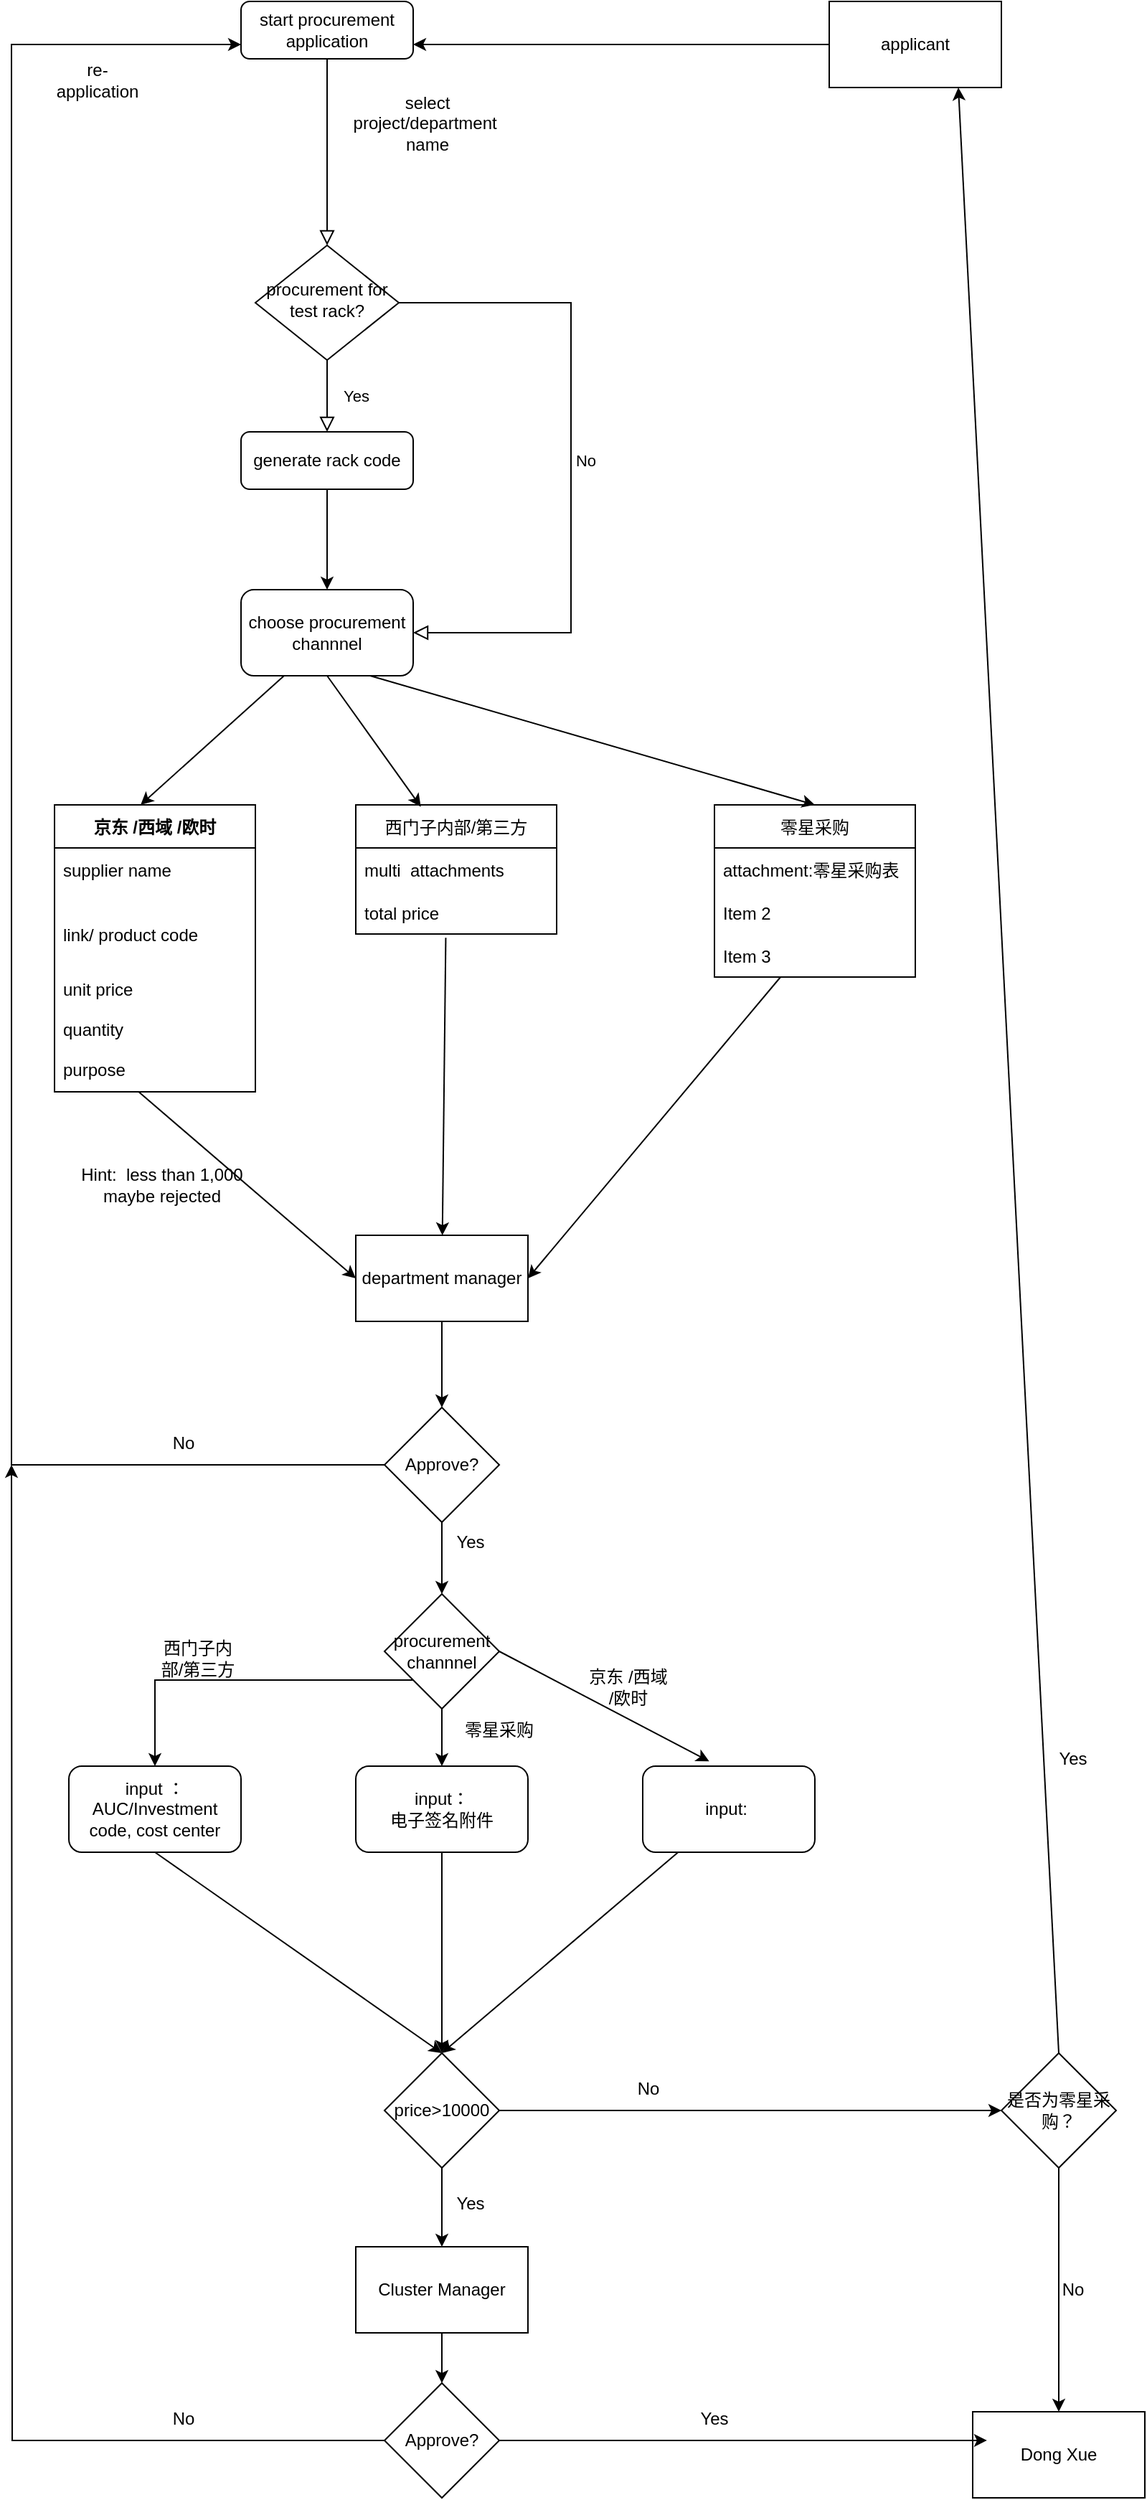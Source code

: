 <mxfile version="20.0.4" type="github">
  <diagram id="C5RBs43oDa-KdzZeNtuy" name="Page-1">
    <mxGraphModel dx="1849" dy="436" grid="1" gridSize="10" guides="1" tooltips="1" connect="1" arrows="1" fold="1" page="1" pageScale="1" pageWidth="827" pageHeight="1169" math="0" shadow="0">
      <root>
        <mxCell id="WIyWlLk6GJQsqaUBKTNV-0" />
        <mxCell id="WIyWlLk6GJQsqaUBKTNV-1" parent="WIyWlLk6GJQsqaUBKTNV-0" />
        <mxCell id="WIyWlLk6GJQsqaUBKTNV-2" value="" style="rounded=0;html=1;jettySize=auto;orthogonalLoop=1;fontSize=11;endArrow=block;endFill=0;endSize=8;strokeWidth=1;shadow=0;labelBackgroundColor=none;edgeStyle=orthogonalEdgeStyle;" parent="WIyWlLk6GJQsqaUBKTNV-1" source="WIyWlLk6GJQsqaUBKTNV-3" target="WIyWlLk6GJQsqaUBKTNV-6" edge="1">
          <mxGeometry relative="1" as="geometry" />
        </mxCell>
        <mxCell id="WIyWlLk6GJQsqaUBKTNV-3" value="start procurement application" style="rounded=1;whiteSpace=wrap;html=1;fontSize=12;glass=0;strokeWidth=1;shadow=0;" parent="WIyWlLk6GJQsqaUBKTNV-1" vertex="1">
          <mxGeometry x="160" width="120" height="40" as="geometry" />
        </mxCell>
        <mxCell id="WIyWlLk6GJQsqaUBKTNV-4" value="Yes" style="rounded=0;html=1;jettySize=auto;orthogonalLoop=1;fontSize=11;endArrow=block;endFill=0;endSize=8;strokeWidth=1;shadow=0;labelBackgroundColor=none;edgeStyle=orthogonalEdgeStyle;entryX=0.5;entryY=0;entryDx=0;entryDy=0;" parent="WIyWlLk6GJQsqaUBKTNV-1" source="WIyWlLk6GJQsqaUBKTNV-6" target="WIyWlLk6GJQsqaUBKTNV-11" edge="1">
          <mxGeometry y="20" relative="1" as="geometry">
            <mxPoint as="offset" />
            <mxPoint x="220" y="290" as="targetPoint" />
          </mxGeometry>
        </mxCell>
        <mxCell id="WIyWlLk6GJQsqaUBKTNV-5" value="No" style="edgeStyle=orthogonalEdgeStyle;rounded=0;html=1;jettySize=auto;orthogonalLoop=1;fontSize=11;endArrow=block;endFill=0;endSize=8;strokeWidth=1;shadow=0;labelBackgroundColor=none;entryX=1;entryY=0.5;entryDx=0;entryDy=0;" parent="WIyWlLk6GJQsqaUBKTNV-1" source="WIyWlLk6GJQsqaUBKTNV-6" target="ZzFBc4L-XgL4VMwVt-X--0" edge="1">
          <mxGeometry y="10" relative="1" as="geometry">
            <mxPoint as="offset" />
            <mxPoint x="390" y="460" as="targetPoint" />
            <Array as="points">
              <mxPoint x="390" y="210" />
              <mxPoint x="390" y="440" />
            </Array>
          </mxGeometry>
        </mxCell>
        <mxCell id="WIyWlLk6GJQsqaUBKTNV-6" value="procurement&amp;nbsp;for test rack?" style="rhombus;whiteSpace=wrap;html=1;shadow=0;fontFamily=Helvetica;fontSize=12;align=center;strokeWidth=1;spacing=6;spacingTop=-4;" parent="WIyWlLk6GJQsqaUBKTNV-1" vertex="1">
          <mxGeometry x="170" y="170" width="100" height="80" as="geometry" />
        </mxCell>
        <mxCell id="ZzFBc4L-XgL4VMwVt-X--1" value="" style="edgeStyle=orthogonalEdgeStyle;rounded=0;orthogonalLoop=1;jettySize=auto;html=1;" edge="1" parent="WIyWlLk6GJQsqaUBKTNV-1" source="WIyWlLk6GJQsqaUBKTNV-11" target="ZzFBc4L-XgL4VMwVt-X--0">
          <mxGeometry relative="1" as="geometry" />
        </mxCell>
        <mxCell id="WIyWlLk6GJQsqaUBKTNV-11" value="generate rack code" style="rounded=1;whiteSpace=wrap;html=1;fontSize=12;glass=0;strokeWidth=1;shadow=0;" parent="WIyWlLk6GJQsqaUBKTNV-1" vertex="1">
          <mxGeometry x="160" y="300" width="120" height="40" as="geometry" />
        </mxCell>
        <mxCell id="ZzFBc4L-XgL4VMwVt-X--0" value="choose procurement channnel" style="whiteSpace=wrap;html=1;rounded=1;glass=0;strokeWidth=1;shadow=0;" vertex="1" parent="WIyWlLk6GJQsqaUBKTNV-1">
          <mxGeometry x="160" y="410" width="120" height="60" as="geometry" />
        </mxCell>
        <mxCell id="ZzFBc4L-XgL4VMwVt-X--4" value="" style="endArrow=classic;html=1;rounded=0;exitX=0.25;exitY=1;exitDx=0;exitDy=0;" edge="1" parent="WIyWlLk6GJQsqaUBKTNV-1" source="ZzFBc4L-XgL4VMwVt-X--0">
          <mxGeometry width="50" height="50" relative="1" as="geometry">
            <mxPoint x="250" y="530" as="sourcePoint" />
            <mxPoint x="90" y="560" as="targetPoint" />
          </mxGeometry>
        </mxCell>
        <mxCell id="ZzFBc4L-XgL4VMwVt-X--5" value="京东 /西域 /欧时" style="swimlane;fontStyle=1;childLayout=stackLayout;horizontal=1;startSize=30;horizontalStack=0;resizeParent=1;resizeParentMax=0;resizeLast=0;collapsible=1;marginBottom=0;" vertex="1" parent="WIyWlLk6GJQsqaUBKTNV-1">
          <mxGeometry x="30" y="560" width="140" height="200" as="geometry" />
        </mxCell>
        <mxCell id="ZzFBc4L-XgL4VMwVt-X--6" value="supplier name" style="text;strokeColor=none;fillColor=none;align=left;verticalAlign=middle;spacingLeft=4;spacingRight=4;overflow=hidden;points=[[0,0.5],[1,0.5]];portConstraint=eastwest;rotatable=0;" vertex="1" parent="ZzFBc4L-XgL4VMwVt-X--5">
          <mxGeometry y="30" width="140" height="30" as="geometry" />
        </mxCell>
        <mxCell id="ZzFBc4L-XgL4VMwVt-X--7" value="link/ product code" style="text;strokeColor=none;fillColor=none;align=left;verticalAlign=middle;spacingLeft=4;spacingRight=4;overflow=hidden;points=[[0,0.5],[1,0.5]];portConstraint=eastwest;rotatable=0;" vertex="1" parent="ZzFBc4L-XgL4VMwVt-X--5">
          <mxGeometry y="60" width="140" height="60" as="geometry" />
        </mxCell>
        <mxCell id="ZzFBc4L-XgL4VMwVt-X--8" value="unit price&#xa;&#xa;quantity&#xa;&#xa;purpose&#xa;&#xa;&#xa;&#xa;&#xa;&#xa;&#xa;" style="text;strokeColor=none;fillColor=none;align=left;verticalAlign=middle;spacingLeft=4;spacingRight=4;overflow=hidden;points=[[0,0.5],[1,0.5]];portConstraint=eastwest;rotatable=0;" vertex="1" parent="ZzFBc4L-XgL4VMwVt-X--5">
          <mxGeometry y="120" width="140" height="80" as="geometry" />
        </mxCell>
        <mxCell id="ZzFBc4L-XgL4VMwVt-X--11" value="西门子内部/第三方" style="swimlane;fontStyle=0;childLayout=stackLayout;horizontal=1;startSize=30;horizontalStack=0;resizeParent=1;resizeParentMax=0;resizeLast=0;collapsible=1;marginBottom=0;" vertex="1" parent="WIyWlLk6GJQsqaUBKTNV-1">
          <mxGeometry x="240" y="560" width="140" height="90" as="geometry" />
        </mxCell>
        <mxCell id="ZzFBc4L-XgL4VMwVt-X--12" value="multi  attachments" style="text;strokeColor=none;fillColor=none;align=left;verticalAlign=middle;spacingLeft=4;spacingRight=4;overflow=hidden;points=[[0,0.5],[1,0.5]];portConstraint=eastwest;rotatable=0;" vertex="1" parent="ZzFBc4L-XgL4VMwVt-X--11">
          <mxGeometry y="30" width="140" height="30" as="geometry" />
        </mxCell>
        <mxCell id="ZzFBc4L-XgL4VMwVt-X--13" value="total price" style="text;strokeColor=none;fillColor=none;align=left;verticalAlign=middle;spacingLeft=4;spacingRight=4;overflow=hidden;points=[[0,0.5],[1,0.5]];portConstraint=eastwest;rotatable=0;" vertex="1" parent="ZzFBc4L-XgL4VMwVt-X--11">
          <mxGeometry y="60" width="140" height="30" as="geometry" />
        </mxCell>
        <mxCell id="ZzFBc4L-XgL4VMwVt-X--15" value="select project/department&amp;nbsp; name" style="text;html=1;strokeColor=none;fillColor=none;align=center;verticalAlign=middle;whiteSpace=wrap;rounded=0;" vertex="1" parent="WIyWlLk6GJQsqaUBKTNV-1">
          <mxGeometry x="230" y="70" width="120" height="30" as="geometry" />
        </mxCell>
        <mxCell id="ZzFBc4L-XgL4VMwVt-X--16" value="" style="endArrow=classic;html=1;rounded=0;exitX=0.5;exitY=1;exitDx=0;exitDy=0;entryX=0.324;entryY=0.015;entryDx=0;entryDy=0;entryPerimeter=0;" edge="1" parent="WIyWlLk6GJQsqaUBKTNV-1" source="ZzFBc4L-XgL4VMwVt-X--0" target="ZzFBc4L-XgL4VMwVt-X--11">
          <mxGeometry width="50" height="50" relative="1" as="geometry">
            <mxPoint x="200" y="540" as="sourcePoint" />
            <mxPoint x="250" y="490" as="targetPoint" />
          </mxGeometry>
        </mxCell>
        <mxCell id="ZzFBc4L-XgL4VMwVt-X--17" value="零星采购" style="swimlane;fontStyle=0;childLayout=stackLayout;horizontal=1;startSize=30;horizontalStack=0;resizeParent=1;resizeParentMax=0;resizeLast=0;collapsible=1;marginBottom=0;" vertex="1" parent="WIyWlLk6GJQsqaUBKTNV-1">
          <mxGeometry x="490" y="560" width="140" height="120" as="geometry" />
        </mxCell>
        <mxCell id="ZzFBc4L-XgL4VMwVt-X--18" value="attachment:零星采购表" style="text;strokeColor=none;fillColor=none;align=left;verticalAlign=middle;spacingLeft=4;spacingRight=4;overflow=hidden;points=[[0,0.5],[1,0.5]];portConstraint=eastwest;rotatable=0;" vertex="1" parent="ZzFBc4L-XgL4VMwVt-X--17">
          <mxGeometry y="30" width="140" height="30" as="geometry" />
        </mxCell>
        <mxCell id="ZzFBc4L-XgL4VMwVt-X--19" value="Item 2" style="text;strokeColor=none;fillColor=none;align=left;verticalAlign=middle;spacingLeft=4;spacingRight=4;overflow=hidden;points=[[0,0.5],[1,0.5]];portConstraint=eastwest;rotatable=0;" vertex="1" parent="ZzFBc4L-XgL4VMwVt-X--17">
          <mxGeometry y="60" width="140" height="30" as="geometry" />
        </mxCell>
        <mxCell id="ZzFBc4L-XgL4VMwVt-X--20" value="Item 3" style="text;strokeColor=none;fillColor=none;align=left;verticalAlign=middle;spacingLeft=4;spacingRight=4;overflow=hidden;points=[[0,0.5],[1,0.5]];portConstraint=eastwest;rotatable=0;" vertex="1" parent="ZzFBc4L-XgL4VMwVt-X--17">
          <mxGeometry y="90" width="140" height="30" as="geometry" />
        </mxCell>
        <mxCell id="ZzFBc4L-XgL4VMwVt-X--21" value="" style="endArrow=classic;html=1;rounded=0;exitX=0.75;exitY=1;exitDx=0;exitDy=0;entryX=0.5;entryY=0;entryDx=0;entryDy=0;" edge="1" parent="WIyWlLk6GJQsqaUBKTNV-1" source="ZzFBc4L-XgL4VMwVt-X--0" target="ZzFBc4L-XgL4VMwVt-X--17">
          <mxGeometry width="50" height="50" relative="1" as="geometry">
            <mxPoint x="360" y="540" as="sourcePoint" />
            <mxPoint x="410" y="490" as="targetPoint" />
          </mxGeometry>
        </mxCell>
        <mxCell id="ZzFBc4L-XgL4VMwVt-X--31" style="edgeStyle=orthogonalEdgeStyle;rounded=0;orthogonalLoop=1;jettySize=auto;html=1;entryX=0.5;entryY=0;entryDx=0;entryDy=0;" edge="1" parent="WIyWlLk6GJQsqaUBKTNV-1" source="ZzFBc4L-XgL4VMwVt-X--22" target="ZzFBc4L-XgL4VMwVt-X--28">
          <mxGeometry relative="1" as="geometry" />
        </mxCell>
        <mxCell id="ZzFBc4L-XgL4VMwVt-X--22" value="department manager" style="rounded=0;whiteSpace=wrap;html=1;" vertex="1" parent="WIyWlLk6GJQsqaUBKTNV-1">
          <mxGeometry x="240" y="860" width="120" height="60" as="geometry" />
        </mxCell>
        <mxCell id="ZzFBc4L-XgL4VMwVt-X--23" value="" style="endArrow=classic;html=1;rounded=0;exitX=0.419;exitY=1;exitDx=0;exitDy=0;exitPerimeter=0;entryX=0;entryY=0.5;entryDx=0;entryDy=0;" edge="1" parent="WIyWlLk6GJQsqaUBKTNV-1" source="ZzFBc4L-XgL4VMwVt-X--8" target="ZzFBc4L-XgL4VMwVt-X--22">
          <mxGeometry width="50" height="50" relative="1" as="geometry">
            <mxPoint x="90" y="820" as="sourcePoint" />
            <mxPoint x="140" y="770" as="targetPoint" />
          </mxGeometry>
        </mxCell>
        <mxCell id="ZzFBc4L-XgL4VMwVt-X--24" value="Hint:&amp;nbsp; less than 1,000 maybe rejected" style="text;html=1;strokeColor=none;fillColor=none;align=center;verticalAlign=middle;whiteSpace=wrap;rounded=0;" vertex="1" parent="WIyWlLk6GJQsqaUBKTNV-1">
          <mxGeometry x="40" y="810" width="130" height="30" as="geometry" />
        </mxCell>
        <mxCell id="ZzFBc4L-XgL4VMwVt-X--26" value="" style="endArrow=classic;html=1;rounded=0;exitX=0.448;exitY=1.089;exitDx=0;exitDy=0;exitPerimeter=0;" edge="1" parent="WIyWlLk6GJQsqaUBKTNV-1" source="ZzFBc4L-XgL4VMwVt-X--13" target="ZzFBc4L-XgL4VMwVt-X--22">
          <mxGeometry width="50" height="50" relative="1" as="geometry">
            <mxPoint x="130" y="940" as="sourcePoint" />
            <mxPoint x="180" y="890" as="targetPoint" />
          </mxGeometry>
        </mxCell>
        <mxCell id="ZzFBc4L-XgL4VMwVt-X--27" value="" style="endArrow=classic;html=1;rounded=0;exitX=0.329;exitY=1;exitDx=0;exitDy=0;exitPerimeter=0;entryX=1;entryY=0.5;entryDx=0;entryDy=0;" edge="1" parent="WIyWlLk6GJQsqaUBKTNV-1" source="ZzFBc4L-XgL4VMwVt-X--20" target="ZzFBc4L-XgL4VMwVt-X--22">
          <mxGeometry width="50" height="50" relative="1" as="geometry">
            <mxPoint x="480" y="780" as="sourcePoint" />
            <mxPoint x="530" y="730" as="targetPoint" />
          </mxGeometry>
        </mxCell>
        <mxCell id="ZzFBc4L-XgL4VMwVt-X--29" style="edgeStyle=orthogonalEdgeStyle;rounded=0;orthogonalLoop=1;jettySize=auto;html=1;entryX=0;entryY=0.75;entryDx=0;entryDy=0;" edge="1" parent="WIyWlLk6GJQsqaUBKTNV-1" source="ZzFBc4L-XgL4VMwVt-X--28" target="WIyWlLk6GJQsqaUBKTNV-3">
          <mxGeometry relative="1" as="geometry">
            <mxPoint x="20" y="30" as="targetPoint" />
            <Array as="points">
              <mxPoint y="1020" />
              <mxPoint y="30" />
            </Array>
          </mxGeometry>
        </mxCell>
        <mxCell id="ZzFBc4L-XgL4VMwVt-X--34" style="edgeStyle=orthogonalEdgeStyle;rounded=0;orthogonalLoop=1;jettySize=auto;html=1;exitX=0.5;exitY=1;exitDx=0;exitDy=0;entryX=0.5;entryY=0;entryDx=0;entryDy=0;" edge="1" parent="WIyWlLk6GJQsqaUBKTNV-1" source="ZzFBc4L-XgL4VMwVt-X--28" target="ZzFBc4L-XgL4VMwVt-X--33">
          <mxGeometry relative="1" as="geometry" />
        </mxCell>
        <mxCell id="ZzFBc4L-XgL4VMwVt-X--28" value="Approve?" style="rhombus;whiteSpace=wrap;html=1;" vertex="1" parent="WIyWlLk6GJQsqaUBKTNV-1">
          <mxGeometry x="260" y="980" width="80" height="80" as="geometry" />
        </mxCell>
        <mxCell id="ZzFBc4L-XgL4VMwVt-X--30" value="No" style="text;html=1;strokeColor=none;fillColor=none;align=center;verticalAlign=middle;whiteSpace=wrap;rounded=0;" vertex="1" parent="WIyWlLk6GJQsqaUBKTNV-1">
          <mxGeometry x="90" y="990" width="60" height="30" as="geometry" />
        </mxCell>
        <mxCell id="ZzFBc4L-XgL4VMwVt-X--37" style="edgeStyle=orthogonalEdgeStyle;rounded=0;orthogonalLoop=1;jettySize=auto;html=1;exitX=0;exitY=1;exitDx=0;exitDy=0;entryX=0.5;entryY=0;entryDx=0;entryDy=0;" edge="1" parent="WIyWlLk6GJQsqaUBKTNV-1" source="ZzFBc4L-XgL4VMwVt-X--33" target="ZzFBc4L-XgL4VMwVt-X--36">
          <mxGeometry relative="1" as="geometry" />
        </mxCell>
        <mxCell id="ZzFBc4L-XgL4VMwVt-X--43" style="edgeStyle=orthogonalEdgeStyle;rounded=0;orthogonalLoop=1;jettySize=auto;html=1;exitX=0.5;exitY=1;exitDx=0;exitDy=0;entryX=0.5;entryY=0;entryDx=0;entryDy=0;" edge="1" parent="WIyWlLk6GJQsqaUBKTNV-1" source="ZzFBc4L-XgL4VMwVt-X--33" target="ZzFBc4L-XgL4VMwVt-X--42">
          <mxGeometry relative="1" as="geometry" />
        </mxCell>
        <mxCell id="ZzFBc4L-XgL4VMwVt-X--33" value="procurement channnel" style="rhombus;whiteSpace=wrap;html=1;" vertex="1" parent="WIyWlLk6GJQsqaUBKTNV-1">
          <mxGeometry x="260" y="1110" width="80" height="80" as="geometry" />
        </mxCell>
        <mxCell id="ZzFBc4L-XgL4VMwVt-X--35" value="Yes" style="text;html=1;strokeColor=none;fillColor=none;align=center;verticalAlign=middle;whiteSpace=wrap;rounded=0;" vertex="1" parent="WIyWlLk6GJQsqaUBKTNV-1">
          <mxGeometry x="290" y="1059" width="60" height="30" as="geometry" />
        </mxCell>
        <mxCell id="ZzFBc4L-XgL4VMwVt-X--36" value="input ： AUC/Investment code, cost center" style="rounded=1;whiteSpace=wrap;html=1;" vertex="1" parent="WIyWlLk6GJQsqaUBKTNV-1">
          <mxGeometry x="40" y="1230" width="120" height="60" as="geometry" />
        </mxCell>
        <mxCell id="ZzFBc4L-XgL4VMwVt-X--39" value="&lt;span style=&quot;&quot;&gt;西门子内部/第三方&lt;/span&gt;" style="text;html=1;strokeColor=none;fillColor=none;align=center;verticalAlign=middle;whiteSpace=wrap;rounded=0;" vertex="1" parent="WIyWlLk6GJQsqaUBKTNV-1">
          <mxGeometry x="100" y="1140" width="60" height="30" as="geometry" />
        </mxCell>
        <mxCell id="ZzFBc4L-XgL4VMwVt-X--40" value="Dong Xue" style="rounded=0;whiteSpace=wrap;html=1;" vertex="1" parent="WIyWlLk6GJQsqaUBKTNV-1">
          <mxGeometry x="670" y="1680" width="120" height="60" as="geometry" />
        </mxCell>
        <mxCell id="ZzFBc4L-XgL4VMwVt-X--42" value="input：&lt;br&gt;电子签名附件" style="rounded=1;whiteSpace=wrap;html=1;" vertex="1" parent="WIyWlLk6GJQsqaUBKTNV-1">
          <mxGeometry x="240" y="1230" width="120" height="60" as="geometry" />
        </mxCell>
        <mxCell id="ZzFBc4L-XgL4VMwVt-X--44" value="零星采购" style="text;html=1;strokeColor=none;fillColor=none;align=center;verticalAlign=middle;whiteSpace=wrap;rounded=0;" vertex="1" parent="WIyWlLk6GJQsqaUBKTNV-1">
          <mxGeometry x="310" y="1190" width="60" height="30" as="geometry" />
        </mxCell>
        <mxCell id="ZzFBc4L-XgL4VMwVt-X--45" value="input:&amp;nbsp;" style="rounded=1;whiteSpace=wrap;html=1;" vertex="1" parent="WIyWlLk6GJQsqaUBKTNV-1">
          <mxGeometry x="440" y="1230" width="120" height="60" as="geometry" />
        </mxCell>
        <mxCell id="ZzFBc4L-XgL4VMwVt-X--46" value="" style="endArrow=classic;html=1;rounded=0;exitX=1;exitY=0.5;exitDx=0;exitDy=0;entryX=0.386;entryY=-0.056;entryDx=0;entryDy=0;entryPerimeter=0;" edge="1" parent="WIyWlLk6GJQsqaUBKTNV-1" source="ZzFBc4L-XgL4VMwVt-X--33" target="ZzFBc4L-XgL4VMwVt-X--45">
          <mxGeometry width="50" height="50" relative="1" as="geometry">
            <mxPoint x="360" y="1180" as="sourcePoint" />
            <mxPoint x="410" y="1130" as="targetPoint" />
          </mxGeometry>
        </mxCell>
        <mxCell id="ZzFBc4L-XgL4VMwVt-X--47" value="京东 /西域 /欧时" style="text;html=1;strokeColor=none;fillColor=none;align=center;verticalAlign=middle;whiteSpace=wrap;rounded=0;" vertex="1" parent="WIyWlLk6GJQsqaUBKTNV-1">
          <mxGeometry x="400" y="1160" width="60" height="30" as="geometry" />
        </mxCell>
        <mxCell id="ZzFBc4L-XgL4VMwVt-X--60" style="edgeStyle=orthogonalEdgeStyle;rounded=0;orthogonalLoop=1;jettySize=auto;html=1;exitX=1;exitY=0.5;exitDx=0;exitDy=0;entryX=0;entryY=0.5;entryDx=0;entryDy=0;" edge="1" parent="WIyWlLk6GJQsqaUBKTNV-1" source="ZzFBc4L-XgL4VMwVt-X--48" target="ZzFBc4L-XgL4VMwVt-X--53">
          <mxGeometry relative="1" as="geometry" />
        </mxCell>
        <mxCell id="ZzFBc4L-XgL4VMwVt-X--66" style="edgeStyle=orthogonalEdgeStyle;rounded=0;orthogonalLoop=1;jettySize=auto;html=1;exitX=0.5;exitY=1;exitDx=0;exitDy=0;entryX=0.5;entryY=0;entryDx=0;entryDy=0;" edge="1" parent="WIyWlLk6GJQsqaUBKTNV-1" source="ZzFBc4L-XgL4VMwVt-X--48" target="ZzFBc4L-XgL4VMwVt-X--65">
          <mxGeometry relative="1" as="geometry" />
        </mxCell>
        <mxCell id="ZzFBc4L-XgL4VMwVt-X--48" value="price&amp;gt;10000" style="rhombus;whiteSpace=wrap;html=1;" vertex="1" parent="WIyWlLk6GJQsqaUBKTNV-1">
          <mxGeometry x="260" y="1430" width="80" height="80" as="geometry" />
        </mxCell>
        <mxCell id="ZzFBc4L-XgL4VMwVt-X--49" value="" style="endArrow=classic;html=1;rounded=0;exitX=0.5;exitY=1;exitDx=0;exitDy=0;entryX=0.5;entryY=0;entryDx=0;entryDy=0;" edge="1" parent="WIyWlLk6GJQsqaUBKTNV-1" source="ZzFBc4L-XgL4VMwVt-X--36" target="ZzFBc4L-XgL4VMwVt-X--48">
          <mxGeometry width="50" height="50" relative="1" as="geometry">
            <mxPoint x="110" y="1360" as="sourcePoint" />
            <mxPoint x="160" y="1310" as="targetPoint" />
          </mxGeometry>
        </mxCell>
        <mxCell id="ZzFBc4L-XgL4VMwVt-X--50" value="" style="endArrow=classic;html=1;rounded=0;exitX=0.5;exitY=1;exitDx=0;exitDy=0;entryX=0.5;entryY=0;entryDx=0;entryDy=0;" edge="1" parent="WIyWlLk6GJQsqaUBKTNV-1" source="ZzFBc4L-XgL4VMwVt-X--42" target="ZzFBc4L-XgL4VMwVt-X--48">
          <mxGeometry width="50" height="50" relative="1" as="geometry">
            <mxPoint x="290" y="1380" as="sourcePoint" />
            <mxPoint x="340" y="1330" as="targetPoint" />
          </mxGeometry>
        </mxCell>
        <mxCell id="ZzFBc4L-XgL4VMwVt-X--51" value="" style="endArrow=classic;html=1;rounded=0;" edge="1" parent="WIyWlLk6GJQsqaUBKTNV-1" source="ZzFBc4L-XgL4VMwVt-X--45">
          <mxGeometry width="50" height="50" relative="1" as="geometry">
            <mxPoint x="450" y="1410" as="sourcePoint" />
            <mxPoint x="300" y="1430" as="targetPoint" />
          </mxGeometry>
        </mxCell>
        <mxCell id="ZzFBc4L-XgL4VMwVt-X--53" value="是否为零星采购？" style="rhombus;whiteSpace=wrap;html=1;" vertex="1" parent="WIyWlLk6GJQsqaUBKTNV-1">
          <mxGeometry x="690" y="1430" width="80" height="80" as="geometry" />
        </mxCell>
        <mxCell id="ZzFBc4L-XgL4VMwVt-X--58" style="edgeStyle=orthogonalEdgeStyle;rounded=0;orthogonalLoop=1;jettySize=auto;html=1;exitX=0;exitY=0.5;exitDx=0;exitDy=0;entryX=1;entryY=0.75;entryDx=0;entryDy=0;" edge="1" parent="WIyWlLk6GJQsqaUBKTNV-1" source="ZzFBc4L-XgL4VMwVt-X--55" target="WIyWlLk6GJQsqaUBKTNV-3">
          <mxGeometry relative="1" as="geometry" />
        </mxCell>
        <mxCell id="ZzFBc4L-XgL4VMwVt-X--55" value="applicant" style="rounded=0;whiteSpace=wrap;html=1;" vertex="1" parent="WIyWlLk6GJQsqaUBKTNV-1">
          <mxGeometry x="570" width="120" height="60" as="geometry" />
        </mxCell>
        <mxCell id="ZzFBc4L-XgL4VMwVt-X--56" value="re-application" style="text;html=1;strokeColor=none;fillColor=none;align=center;verticalAlign=middle;whiteSpace=wrap;rounded=0;" vertex="1" parent="WIyWlLk6GJQsqaUBKTNV-1">
          <mxGeometry x="30" y="40" width="60" height="30" as="geometry" />
        </mxCell>
        <mxCell id="ZzFBc4L-XgL4VMwVt-X--59" value="No" style="text;html=1;strokeColor=none;fillColor=none;align=center;verticalAlign=middle;whiteSpace=wrap;rounded=0;" vertex="1" parent="WIyWlLk6GJQsqaUBKTNV-1">
          <mxGeometry x="414" y="1440" width="60" height="30" as="geometry" />
        </mxCell>
        <mxCell id="ZzFBc4L-XgL4VMwVt-X--61" value="" style="endArrow=classic;html=1;rounded=0;entryX=0.5;entryY=0;entryDx=0;entryDy=0;exitX=0.5;exitY=1;exitDx=0;exitDy=0;" edge="1" parent="WIyWlLk6GJQsqaUBKTNV-1" source="ZzFBc4L-XgL4VMwVt-X--53" target="ZzFBc4L-XgL4VMwVt-X--40">
          <mxGeometry width="50" height="50" relative="1" as="geometry">
            <mxPoint x="730" y="1520" as="sourcePoint" />
            <mxPoint x="580" y="1560" as="targetPoint" />
          </mxGeometry>
        </mxCell>
        <mxCell id="ZzFBc4L-XgL4VMwVt-X--62" value="No" style="text;html=1;strokeColor=none;fillColor=none;align=center;verticalAlign=middle;whiteSpace=wrap;rounded=0;" vertex="1" parent="WIyWlLk6GJQsqaUBKTNV-1">
          <mxGeometry x="710" y="1580" width="60" height="30" as="geometry" />
        </mxCell>
        <mxCell id="ZzFBc4L-XgL4VMwVt-X--63" value="" style="endArrow=classic;html=1;rounded=0;exitX=0.5;exitY=0;exitDx=0;exitDy=0;entryX=0.75;entryY=1;entryDx=0;entryDy=0;" edge="1" parent="WIyWlLk6GJQsqaUBKTNV-1" source="ZzFBc4L-XgL4VMwVt-X--53" target="ZzFBc4L-XgL4VMwVt-X--55">
          <mxGeometry width="50" height="50" relative="1" as="geometry">
            <mxPoint x="710" y="1410" as="sourcePoint" />
            <mxPoint x="760" y="1360" as="targetPoint" />
          </mxGeometry>
        </mxCell>
        <mxCell id="ZzFBc4L-XgL4VMwVt-X--64" value="Yes" style="text;html=1;strokeColor=none;fillColor=none;align=center;verticalAlign=middle;whiteSpace=wrap;rounded=0;" vertex="1" parent="WIyWlLk6GJQsqaUBKTNV-1">
          <mxGeometry x="710" y="1210" width="60" height="30" as="geometry" />
        </mxCell>
        <mxCell id="ZzFBc4L-XgL4VMwVt-X--68" style="edgeStyle=orthogonalEdgeStyle;rounded=0;orthogonalLoop=1;jettySize=auto;html=1;exitX=0.5;exitY=1;exitDx=0;exitDy=0;" edge="1" parent="WIyWlLk6GJQsqaUBKTNV-1" source="ZzFBc4L-XgL4VMwVt-X--65" target="ZzFBc4L-XgL4VMwVt-X--67">
          <mxGeometry relative="1" as="geometry" />
        </mxCell>
        <mxCell id="ZzFBc4L-XgL4VMwVt-X--65" value="Cluster Manager" style="rounded=0;whiteSpace=wrap;html=1;" vertex="1" parent="WIyWlLk6GJQsqaUBKTNV-1">
          <mxGeometry x="240" y="1565" width="120" height="60" as="geometry" />
        </mxCell>
        <mxCell id="ZzFBc4L-XgL4VMwVt-X--70" style="edgeStyle=orthogonalEdgeStyle;rounded=0;orthogonalLoop=1;jettySize=auto;html=1;exitX=1;exitY=0.5;exitDx=0;exitDy=0;entryX=0.083;entryY=0.333;entryDx=0;entryDy=0;entryPerimeter=0;" edge="1" parent="WIyWlLk6GJQsqaUBKTNV-1" source="ZzFBc4L-XgL4VMwVt-X--67" target="ZzFBc4L-XgL4VMwVt-X--40">
          <mxGeometry relative="1" as="geometry">
            <mxPoint x="650" y="1700" as="targetPoint" />
          </mxGeometry>
        </mxCell>
        <mxCell id="ZzFBc4L-XgL4VMwVt-X--74" style="edgeStyle=orthogonalEdgeStyle;rounded=0;orthogonalLoop=1;jettySize=auto;html=1;exitX=0;exitY=0.5;exitDx=0;exitDy=0;" edge="1" parent="WIyWlLk6GJQsqaUBKTNV-1" source="ZzFBc4L-XgL4VMwVt-X--67">
          <mxGeometry relative="1" as="geometry">
            <mxPoint y="1020" as="targetPoint" />
          </mxGeometry>
        </mxCell>
        <mxCell id="ZzFBc4L-XgL4VMwVt-X--67" value="Approve?" style="rhombus;whiteSpace=wrap;html=1;" vertex="1" parent="WIyWlLk6GJQsqaUBKTNV-1">
          <mxGeometry x="260" y="1660" width="80" height="80" as="geometry" />
        </mxCell>
        <mxCell id="ZzFBc4L-XgL4VMwVt-X--71" value="Yes" style="text;html=1;strokeColor=none;fillColor=none;align=center;verticalAlign=middle;whiteSpace=wrap;rounded=0;" vertex="1" parent="WIyWlLk6GJQsqaUBKTNV-1">
          <mxGeometry x="290" y="1520" width="60" height="30" as="geometry" />
        </mxCell>
        <mxCell id="ZzFBc4L-XgL4VMwVt-X--73" value="Yes" style="text;html=1;strokeColor=none;fillColor=none;align=center;verticalAlign=middle;whiteSpace=wrap;rounded=0;" vertex="1" parent="WIyWlLk6GJQsqaUBKTNV-1">
          <mxGeometry x="460" y="1670" width="60" height="30" as="geometry" />
        </mxCell>
        <mxCell id="ZzFBc4L-XgL4VMwVt-X--76" value="No" style="text;html=1;strokeColor=none;fillColor=none;align=center;verticalAlign=middle;whiteSpace=wrap;rounded=0;" vertex="1" parent="WIyWlLk6GJQsqaUBKTNV-1">
          <mxGeometry x="90" y="1670" width="60" height="30" as="geometry" />
        </mxCell>
      </root>
    </mxGraphModel>
  </diagram>
</mxfile>
